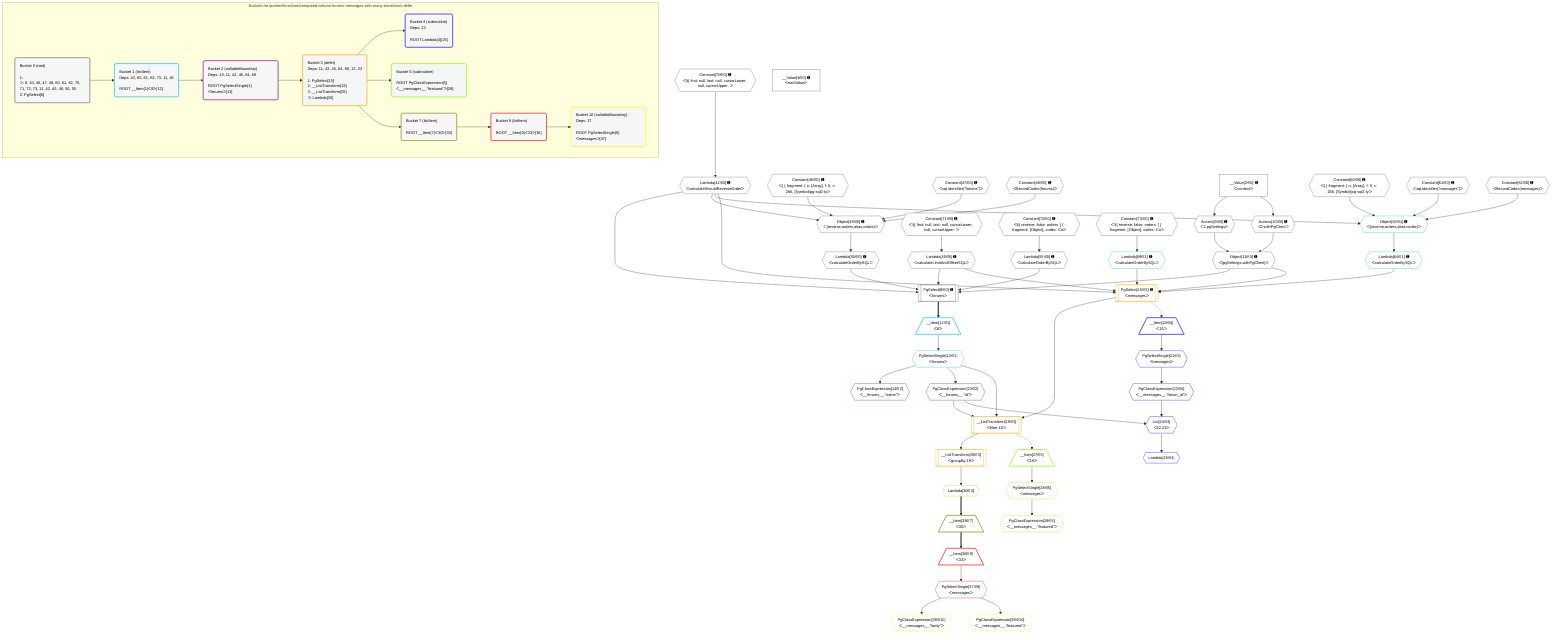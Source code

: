 %%{init: {'themeVariables': { 'fontSize': '12px'}}}%%
graph TD
    classDef path fill:#eee,stroke:#000,color:#000
    classDef plan fill:#fff,stroke-width:1px,color:#000
    classDef itemplan fill:#fff,stroke-width:2px,color:#000
    classDef unbatchedplan fill:#dff,stroke-width:1px,color:#000
    classDef sideeffectplan fill:#fcc,stroke-width:2px,color:#000
    classDef bucket fill:#f6f6f6,color:#000,stroke-width:2px,text-align:left


    %% plan dependencies
    PgSelect8[["PgSelect[8∈0] ➊<br />ᐸforumsᐳ"]]:::plan
    Object11{{"Object[11∈0] ➊<br />ᐸ{pgSettings,withPgClient}ᐳ"}}:::plan
    Lambda42{{"Lambda[42∈0] ➊<br />ᐸcalculateShouldReverseOrderᐳ"}}:::plan
    Lambda45{{"Lambda[45∈0] ➊<br />ᐸcalculateLimitAndOffsetSQLᐳ"}}:::plan
    Lambda50{{"Lambda[50∈0] ➊<br />ᐸcalculateOrderBySQLᐳ"}}:::plan
    Lambda55{{"Lambda[55∈0] ➊<br />ᐸcalculateOrderBySQLᐳ"}}:::plan
    Object11 & Lambda42 & Lambda45 & Lambda50 & Lambda55 --> PgSelect8
    Object49{{"Object[49∈0] ➊<br />ᐸ{reverse,orders,alias,codec}ᐳ"}}:::plan
    Constant46{{"Constant[46∈0] ➊<br />ᐸ[ { fragment: { n: [Array], f: 0, c: 266, [Symbol(pg-sql2-tyᐳ"}}:::plan
    Constant47{{"Constant[47∈0] ➊<br />ᐸsql.identifier(”forums”)ᐳ"}}:::plan
    Constant48{{"Constant[48∈0] ➊<br />ᐸRecordCodec(forums)ᐳ"}}:::plan
    Lambda42 & Constant46 & Constant47 & Constant48 --> Object49
    Access9{{"Access[9∈0] ➊<br />ᐸ2.pgSettingsᐳ"}}:::plan
    Access10{{"Access[10∈0] ➊<br />ᐸ2.withPgClientᐳ"}}:::plan
    Access9 & Access10 --> Object11
    __Value2["__Value[2∈0] ➊<br />ᐸcontextᐳ"]:::plan
    __Value2 --> Access9
    __Value2 --> Access10
    Constant70{{"Constant[70∈0] ➊<br />ᐸ§{ first: null, last: null, cursorLower: null, cursorUpper: ᐳ"}}:::plan
    Constant70 --> Lambda42
    Constant71{{"Constant[71∈0] ➊<br />ᐸ§{ first: null, last: null, cursorLower: null, cursorUpper: ᐳ"}}:::plan
    Constant71 --> Lambda45
    Object49 --> Lambda50
    Constant72{{"Constant[72∈0] ➊<br />ᐸ§{ reverse: false, orders: [ { fragment: [Object], codec: Coᐳ"}}:::plan
    Constant72 --> Lambda55
    __Value4["__Value[4∈0] ➊<br />ᐸrootValueᐳ"]:::plan
    Constant60{{"Constant[60∈0] ➊<br />ᐸ[ { fragment: { n: [Array], f: 0, c: 266, [Symbol(pg-sql2-tyᐳ"}}:::plan
    Constant61{{"Constant[61∈0] ➊<br />ᐸsql.identifier(”messages”)ᐳ"}}:::plan
    Constant62{{"Constant[62∈0] ➊<br />ᐸRecordCodec(messages)ᐳ"}}:::plan
    Constant73{{"Constant[73∈0] ➊<br />ᐸ§{ reverse: false, orders: [ { fragment: [Object], codec: Coᐳ"}}:::plan
    Object63{{"Object[63∈1] ➊<br />ᐸ{reverse,orders,alias,codec}ᐳ"}}:::plan
    Lambda42 & Constant60 & Constant61 & Constant62 --> Object63
    __Item12[/"__Item[12∈1]<br />ᐸ8ᐳ"\]:::itemplan
    PgSelect8 ==> __Item12
    PgSelectSingle13{{"PgSelectSingle[13∈1]<br />ᐸforumsᐳ"}}:::plan
    __Item12 --> PgSelectSingle13
    Lambda64{{"Lambda[64∈1] ➊<br />ᐸcalculateOrderBySQLᐳ"}}:::plan
    Object63 --> Lambda64
    Lambda69{{"Lambda[69∈1] ➊<br />ᐸcalculateOrderBySQLᐳ"}}:::plan
    Constant73 --> Lambda69
    PgClassExpression14{{"PgClassExpression[14∈2]<br />ᐸ__forums__.”name”ᐳ"}}:::plan
    PgSelectSingle13 --> PgClassExpression14
    PgClassExpression23{{"PgClassExpression[23∈2]<br />ᐸ__forums__.”id”ᐳ"}}:::plan
    PgSelectSingle13 --> PgClassExpression23
    PgSelect15[["PgSelect[15∈3] ➊<br />ᐸmessagesᐳ"]]:::plan
    Object11 & Lambda42 & Lambda45 & Lambda64 & Lambda69 --> PgSelect15
    __ListTransform19[["__ListTransform[19∈3]<br />ᐸfilter:15ᐳ"]]:::plan
    PgSelect15 & PgSelectSingle13 & PgClassExpression23 --> __ListTransform19
    __ListTransform26[["__ListTransform[26∈3]<br />ᐸgroupBy:19ᐳ"]]:::plan
    __ListTransform19 --> __ListTransform26
    Lambda30{{"Lambda[30∈3]"}}:::plan
    __ListTransform26 --> Lambda30
    List24{{"List[24∈4]<br />ᐸ22,23ᐳ"}}:::plan
    PgClassExpression22{{"PgClassExpression[22∈4]<br />ᐸ__messages__.”forum_id”ᐳ"}}:::plan
    PgClassExpression22 & PgClassExpression23 --> List24
    __Item20[/"__Item[20∈4]<br />ᐸ15ᐳ"\]:::itemplan
    PgSelect15 -.-> __Item20
    PgSelectSingle21{{"PgSelectSingle[21∈4]<br />ᐸmessagesᐳ"}}:::plan
    __Item20 --> PgSelectSingle21
    PgSelectSingle21 --> PgClassExpression22
    Lambda25{{"Lambda[25∈4]"}}:::plan
    List24 --> Lambda25
    __Item27[/"__Item[27∈5]<br />ᐸ19ᐳ"\]:::itemplan
    __ListTransform19 -.-> __Item27
    PgSelectSingle28{{"PgSelectSingle[28∈5]<br />ᐸmessagesᐳ"}}:::plan
    __Item27 --> PgSelectSingle28
    PgClassExpression29{{"PgClassExpression[29∈5]<br />ᐸ__messages__.”featured”ᐳ"}}:::plan
    PgSelectSingle28 --> PgClassExpression29
    __Item33[/"__Item[33∈7]<br />ᐸ30ᐳ"\]:::itemplan
    Lambda30 ==> __Item33
    __Item36[/"__Item[36∈9]<br />ᐸ33ᐳ"\]:::itemplan
    __Item33 ==> __Item36
    PgSelectSingle37{{"PgSelectSingle[37∈9]<br />ᐸmessagesᐳ"}}:::plan
    __Item36 --> PgSelectSingle37
    PgClassExpression38{{"PgClassExpression[38∈10]<br />ᐸ__messages__.”body”ᐳ"}}:::plan
    PgSelectSingle37 --> PgClassExpression38
    PgClassExpression39{{"PgClassExpression[39∈10]<br />ᐸ__messages__.”featured”ᐳ"}}:::plan
    PgSelectSingle37 --> PgClassExpression39

    %% define steps

    subgraph "Buckets for queries/functions/computed-column-forums-messages-with-many-transforms.defer"
    Bucket0("Bucket 0 (root)<br /><br />1: <br />ᐳ: 9, 10, 46, 47, 48, 60, 61, 62, 70, 71, 72, 73, 11, 42, 45, 49, 50, 55<br />2: PgSelect[8]"):::bucket
    classDef bucket0 stroke:#696969
    class Bucket0,__Value2,__Value4,PgSelect8,Access9,Access10,Object11,Lambda42,Lambda45,Constant46,Constant47,Constant48,Object49,Lambda50,Lambda55,Constant60,Constant61,Constant62,Constant70,Constant71,Constant72,Constant73 bucket0
    Bucket1("Bucket 1 (listItem)<br />Deps: 42, 60, 61, 62, 73, 11, 45<br /><br />ROOT __Item{1}ᐸ8ᐳ[12]"):::bucket
    classDef bucket1 stroke:#00bfff
    class Bucket1,__Item12,PgSelectSingle13,Object63,Lambda64,Lambda69 bucket1
    Bucket2("Bucket 2 (nullableBoundary)<br />Deps: 13, 11, 42, 45, 64, 69<br /><br />ROOT PgSelectSingle{1}ᐸforumsᐳ[13]"):::bucket
    classDef bucket2 stroke:#7f007f
    class Bucket2,PgClassExpression14,PgClassExpression23 bucket2
    Bucket3("Bucket 3 (defer)<br />Deps: 11, 42, 45, 64, 69, 13, 23<br /><br />1: PgSelect[15]<br />2: __ListTransform[19]<br />3: __ListTransform[26]<br />ᐳ: Lambda[30]"):::bucket
    classDef bucket3 stroke:#ffa500
    class Bucket3,PgSelect15,__ListTransform19,__ListTransform26,Lambda30 bucket3
    Bucket4("Bucket 4 (subroutine)<br />Deps: 23<br /><br />ROOT Lambda{4}[25]"):::bucket
    classDef bucket4 stroke:#0000ff
    class Bucket4,__Item20,PgSelectSingle21,PgClassExpression22,List24,Lambda25 bucket4
    Bucket5("Bucket 5 (subroutine)<br /><br />ROOT PgClassExpression{5}ᐸ__messages__.”featured”ᐳ[29]"):::bucket
    classDef bucket5 stroke:#7fff00
    class Bucket5,__Item27,PgSelectSingle28,PgClassExpression29 bucket5
    Bucket7("Bucket 7 (listItem)<br /><br />ROOT __Item{7}ᐸ30ᐳ[33]"):::bucket
    classDef bucket7 stroke:#808000
    class Bucket7,__Item33 bucket7
    Bucket9("Bucket 9 (listItem)<br /><br />ROOT __Item{9}ᐸ33ᐳ[36]"):::bucket
    classDef bucket9 stroke:#ff0000
    class Bucket9,__Item36,PgSelectSingle37 bucket9
    Bucket10("Bucket 10 (nullableBoundary)<br />Deps: 37<br /><br />ROOT PgSelectSingle{9}ᐸmessagesᐳ[37]"):::bucket
    classDef bucket10 stroke:#ffff00
    class Bucket10,PgClassExpression38,PgClassExpression39 bucket10
    Bucket0 --> Bucket1
    Bucket1 --> Bucket2
    Bucket2 --> Bucket3
    Bucket3 --> Bucket4 & Bucket5 & Bucket7
    Bucket7 --> Bucket9
    Bucket9 --> Bucket10
    end